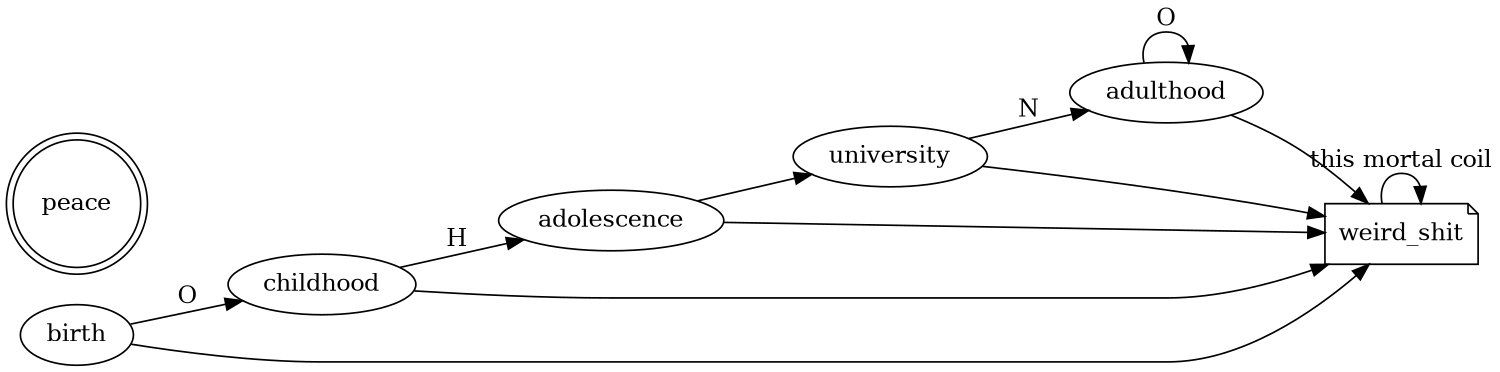
digraph academic_neural_net {
	graph [rankdir=LR,
		size="10,10"
	];
	node [style=rounded,shape=ellipse] birth childhood adolescence university adulthood;
	node [shape=note] weird_shit;

	node [shape=doublecircle] peace;

  birth -> childhood [label="O"];
	childhood -> adolescence [label="H"];
	adolescence -> university [label=" "];
	university -> adulthood [label="N"];
	adulthood -> adulthood [label="O"];
	weird_shit -> weird_shit [label="this mortal coil"];
	{birth, childhood, adolescence, university, adulthood} -> weird_shit;
}
